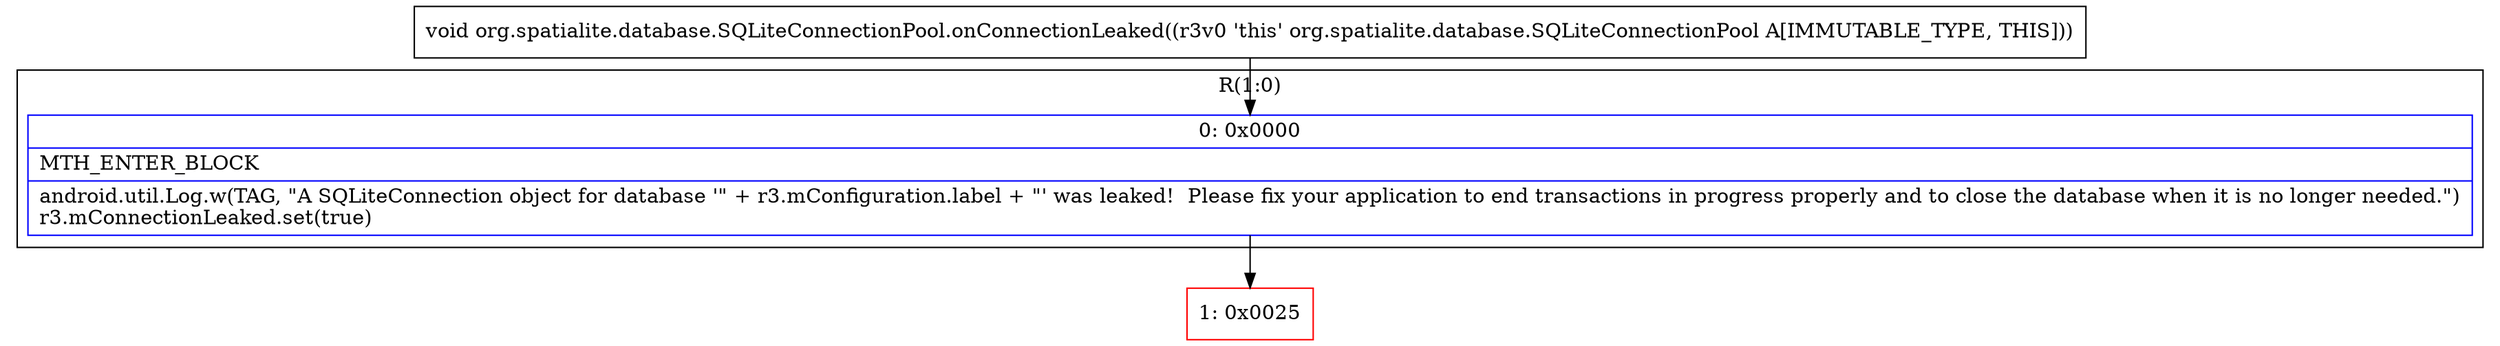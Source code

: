 digraph "CFG fororg.spatialite.database.SQLiteConnectionPool.onConnectionLeaked()V" {
subgraph cluster_Region_1059454555 {
label = "R(1:0)";
node [shape=record,color=blue];
Node_0 [shape=record,label="{0\:\ 0x0000|MTH_ENTER_BLOCK\l|android.util.Log.w(TAG, \"A SQLiteConnection object for database '\" + r3.mConfiguration.label + \"' was leaked!  Please fix your application to end transactions in progress properly and to close the database when it is no longer needed.\")\lr3.mConnectionLeaked.set(true)\l}"];
}
Node_1 [shape=record,color=red,label="{1\:\ 0x0025}"];
MethodNode[shape=record,label="{void org.spatialite.database.SQLiteConnectionPool.onConnectionLeaked((r3v0 'this' org.spatialite.database.SQLiteConnectionPool A[IMMUTABLE_TYPE, THIS])) }"];
MethodNode -> Node_0;
Node_0 -> Node_1;
}


